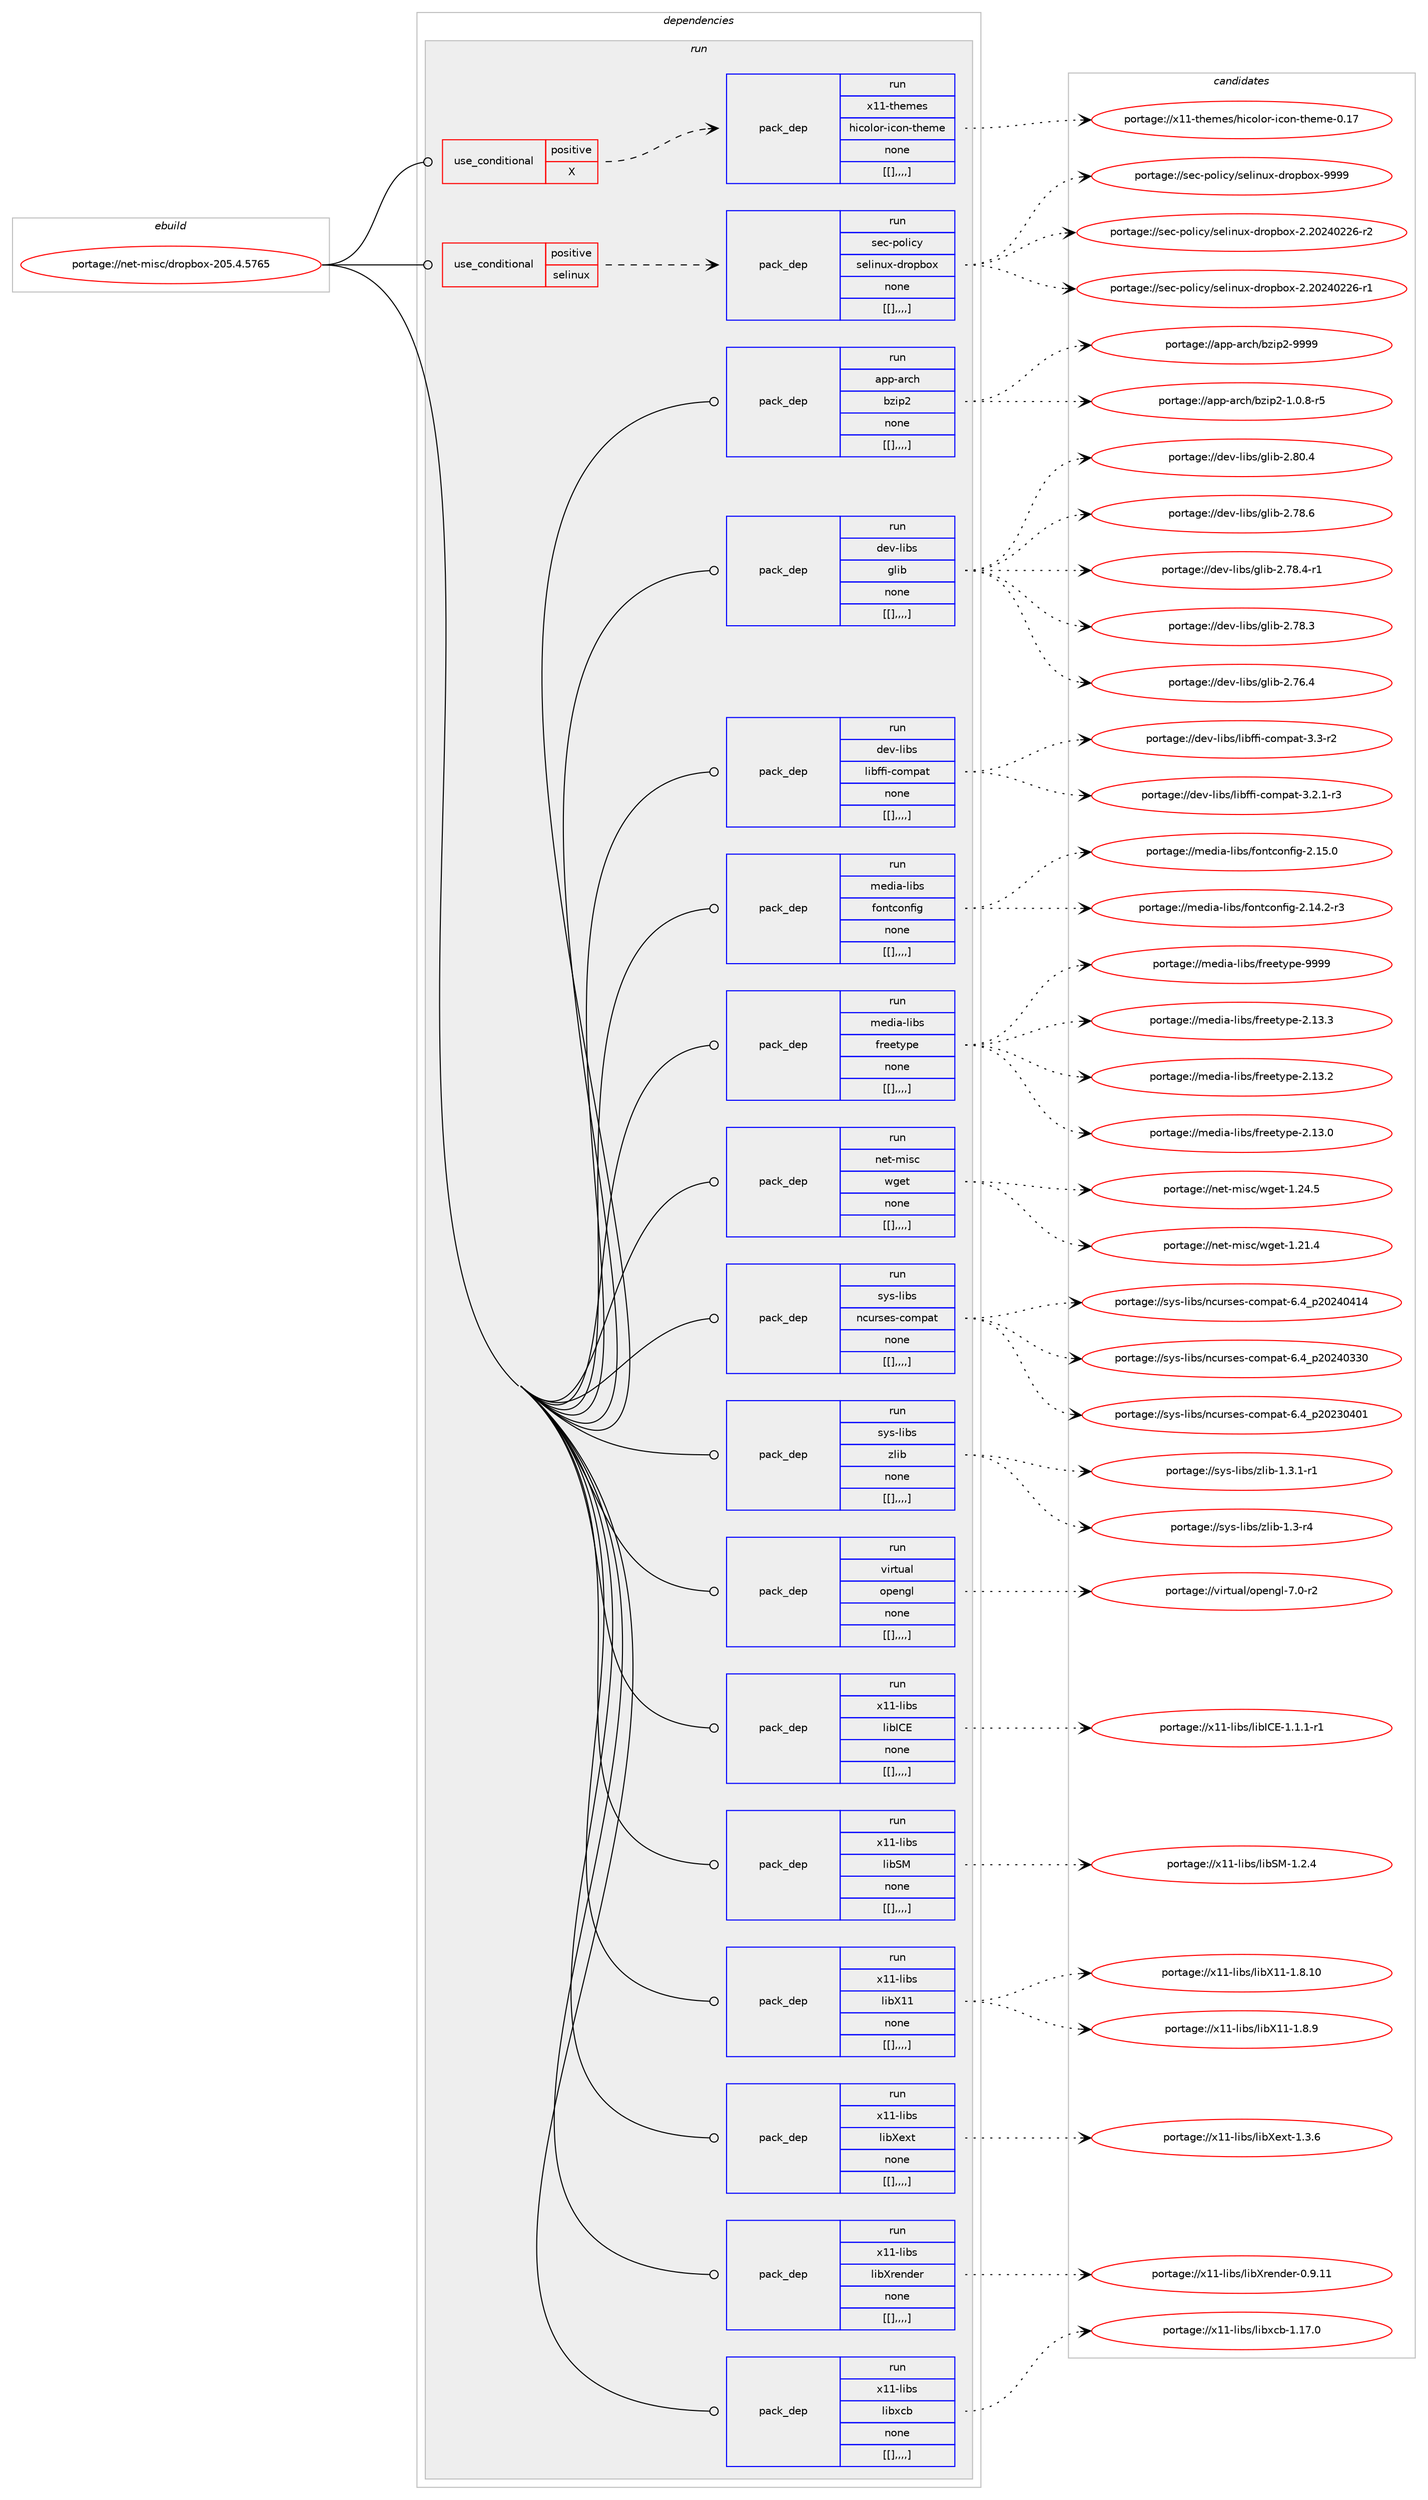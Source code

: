 digraph prolog {

# *************
# Graph options
# *************

newrank=true;
concentrate=true;
compound=true;
graph [rankdir=LR,fontname=Helvetica,fontsize=10,ranksep=1.5];#, ranksep=2.5, nodesep=0.2];
edge  [arrowhead=vee];
node  [fontname=Helvetica,fontsize=10];

# **********
# The ebuild
# **********

subgraph cluster_leftcol {
color=gray;
label=<<i>ebuild</i>>;
id [label="portage://net-misc/dropbox-205.4.5765", color=red, width=4, href="../net-misc/dropbox-205.4.5765.svg"];
}

# ****************
# The dependencies
# ****************

subgraph cluster_midcol {
color=gray;
label=<<i>dependencies</i>>;
subgraph cluster_compile {
fillcolor="#eeeeee";
style=filled;
label=<<i>compile</i>>;
}
subgraph cluster_compileandrun {
fillcolor="#eeeeee";
style=filled;
label=<<i>compile and run</i>>;
}
subgraph cluster_run {
fillcolor="#eeeeee";
style=filled;
label=<<i>run</i>>;
subgraph cond100925 {
dependency385737 [label=<<TABLE BORDER="0" CELLBORDER="1" CELLSPACING="0" CELLPADDING="4"><TR><TD ROWSPAN="3" CELLPADDING="10">use_conditional</TD></TR><TR><TD>positive</TD></TR><TR><TD>X</TD></TR></TABLE>>, shape=none, color=red];
subgraph pack281988 {
dependency385738 [label=<<TABLE BORDER="0" CELLBORDER="1" CELLSPACING="0" CELLPADDING="4" WIDTH="220"><TR><TD ROWSPAN="6" CELLPADDING="30">pack_dep</TD></TR><TR><TD WIDTH="110">run</TD></TR><TR><TD>x11-themes</TD></TR><TR><TD>hicolor-icon-theme</TD></TR><TR><TD>none</TD></TR><TR><TD>[[],,,,]</TD></TR></TABLE>>, shape=none, color=blue];
}
dependency385737:e -> dependency385738:w [weight=20,style="dashed",arrowhead="vee"];
}
id:e -> dependency385737:w [weight=20,style="solid",arrowhead="odot"];
subgraph cond100926 {
dependency385739 [label=<<TABLE BORDER="0" CELLBORDER="1" CELLSPACING="0" CELLPADDING="4"><TR><TD ROWSPAN="3" CELLPADDING="10">use_conditional</TD></TR><TR><TD>positive</TD></TR><TR><TD>selinux</TD></TR></TABLE>>, shape=none, color=red];
subgraph pack281989 {
dependency385740 [label=<<TABLE BORDER="0" CELLBORDER="1" CELLSPACING="0" CELLPADDING="4" WIDTH="220"><TR><TD ROWSPAN="6" CELLPADDING="30">pack_dep</TD></TR><TR><TD WIDTH="110">run</TD></TR><TR><TD>sec-policy</TD></TR><TR><TD>selinux-dropbox</TD></TR><TR><TD>none</TD></TR><TR><TD>[[],,,,]</TD></TR></TABLE>>, shape=none, color=blue];
}
dependency385739:e -> dependency385740:w [weight=20,style="dashed",arrowhead="vee"];
}
id:e -> dependency385739:w [weight=20,style="solid",arrowhead="odot"];
subgraph pack281990 {
dependency385741 [label=<<TABLE BORDER="0" CELLBORDER="1" CELLSPACING="0" CELLPADDING="4" WIDTH="220"><TR><TD ROWSPAN="6" CELLPADDING="30">pack_dep</TD></TR><TR><TD WIDTH="110">run</TD></TR><TR><TD>app-arch</TD></TR><TR><TD>bzip2</TD></TR><TR><TD>none</TD></TR><TR><TD>[[],,,,]</TD></TR></TABLE>>, shape=none, color=blue];
}
id:e -> dependency385741:w [weight=20,style="solid",arrowhead="odot"];
subgraph pack281991 {
dependency385742 [label=<<TABLE BORDER="0" CELLBORDER="1" CELLSPACING="0" CELLPADDING="4" WIDTH="220"><TR><TD ROWSPAN="6" CELLPADDING="30">pack_dep</TD></TR><TR><TD WIDTH="110">run</TD></TR><TR><TD>dev-libs</TD></TR><TR><TD>glib</TD></TR><TR><TD>none</TD></TR><TR><TD>[[],,,,]</TD></TR></TABLE>>, shape=none, color=blue];
}
id:e -> dependency385742:w [weight=20,style="solid",arrowhead="odot"];
subgraph pack281992 {
dependency385743 [label=<<TABLE BORDER="0" CELLBORDER="1" CELLSPACING="0" CELLPADDING="4" WIDTH="220"><TR><TD ROWSPAN="6" CELLPADDING="30">pack_dep</TD></TR><TR><TD WIDTH="110">run</TD></TR><TR><TD>dev-libs</TD></TR><TR><TD>libffi-compat</TD></TR><TR><TD>none</TD></TR><TR><TD>[[],,,,]</TD></TR></TABLE>>, shape=none, color=blue];
}
id:e -> dependency385743:w [weight=20,style="solid",arrowhead="odot"];
subgraph pack281993 {
dependency385744 [label=<<TABLE BORDER="0" CELLBORDER="1" CELLSPACING="0" CELLPADDING="4" WIDTH="220"><TR><TD ROWSPAN="6" CELLPADDING="30">pack_dep</TD></TR><TR><TD WIDTH="110">run</TD></TR><TR><TD>media-libs</TD></TR><TR><TD>fontconfig</TD></TR><TR><TD>none</TD></TR><TR><TD>[[],,,,]</TD></TR></TABLE>>, shape=none, color=blue];
}
id:e -> dependency385744:w [weight=20,style="solid",arrowhead="odot"];
subgraph pack281994 {
dependency385745 [label=<<TABLE BORDER="0" CELLBORDER="1" CELLSPACING="0" CELLPADDING="4" WIDTH="220"><TR><TD ROWSPAN="6" CELLPADDING="30">pack_dep</TD></TR><TR><TD WIDTH="110">run</TD></TR><TR><TD>media-libs</TD></TR><TR><TD>freetype</TD></TR><TR><TD>none</TD></TR><TR><TD>[[],,,,]</TD></TR></TABLE>>, shape=none, color=blue];
}
id:e -> dependency385745:w [weight=20,style="solid",arrowhead="odot"];
subgraph pack281995 {
dependency385746 [label=<<TABLE BORDER="0" CELLBORDER="1" CELLSPACING="0" CELLPADDING="4" WIDTH="220"><TR><TD ROWSPAN="6" CELLPADDING="30">pack_dep</TD></TR><TR><TD WIDTH="110">run</TD></TR><TR><TD>net-misc</TD></TR><TR><TD>wget</TD></TR><TR><TD>none</TD></TR><TR><TD>[[],,,,]</TD></TR></TABLE>>, shape=none, color=blue];
}
id:e -> dependency385746:w [weight=20,style="solid",arrowhead="odot"];
subgraph pack281996 {
dependency385747 [label=<<TABLE BORDER="0" CELLBORDER="1" CELLSPACING="0" CELLPADDING="4" WIDTH="220"><TR><TD ROWSPAN="6" CELLPADDING="30">pack_dep</TD></TR><TR><TD WIDTH="110">run</TD></TR><TR><TD>sys-libs</TD></TR><TR><TD>ncurses-compat</TD></TR><TR><TD>none</TD></TR><TR><TD>[[],,,,]</TD></TR></TABLE>>, shape=none, color=blue];
}
id:e -> dependency385747:w [weight=20,style="solid",arrowhead="odot"];
subgraph pack281997 {
dependency385748 [label=<<TABLE BORDER="0" CELLBORDER="1" CELLSPACING="0" CELLPADDING="4" WIDTH="220"><TR><TD ROWSPAN="6" CELLPADDING="30">pack_dep</TD></TR><TR><TD WIDTH="110">run</TD></TR><TR><TD>sys-libs</TD></TR><TR><TD>zlib</TD></TR><TR><TD>none</TD></TR><TR><TD>[[],,,,]</TD></TR></TABLE>>, shape=none, color=blue];
}
id:e -> dependency385748:w [weight=20,style="solid",arrowhead="odot"];
subgraph pack281998 {
dependency385749 [label=<<TABLE BORDER="0" CELLBORDER="1" CELLSPACING="0" CELLPADDING="4" WIDTH="220"><TR><TD ROWSPAN="6" CELLPADDING="30">pack_dep</TD></TR><TR><TD WIDTH="110">run</TD></TR><TR><TD>virtual</TD></TR><TR><TD>opengl</TD></TR><TR><TD>none</TD></TR><TR><TD>[[],,,,]</TD></TR></TABLE>>, shape=none, color=blue];
}
id:e -> dependency385749:w [weight=20,style="solid",arrowhead="odot"];
subgraph pack281999 {
dependency385750 [label=<<TABLE BORDER="0" CELLBORDER="1" CELLSPACING="0" CELLPADDING="4" WIDTH="220"><TR><TD ROWSPAN="6" CELLPADDING="30">pack_dep</TD></TR><TR><TD WIDTH="110">run</TD></TR><TR><TD>x11-libs</TD></TR><TR><TD>libICE</TD></TR><TR><TD>none</TD></TR><TR><TD>[[],,,,]</TD></TR></TABLE>>, shape=none, color=blue];
}
id:e -> dependency385750:w [weight=20,style="solid",arrowhead="odot"];
subgraph pack282000 {
dependency385751 [label=<<TABLE BORDER="0" CELLBORDER="1" CELLSPACING="0" CELLPADDING="4" WIDTH="220"><TR><TD ROWSPAN="6" CELLPADDING="30">pack_dep</TD></TR><TR><TD WIDTH="110">run</TD></TR><TR><TD>x11-libs</TD></TR><TR><TD>libSM</TD></TR><TR><TD>none</TD></TR><TR><TD>[[],,,,]</TD></TR></TABLE>>, shape=none, color=blue];
}
id:e -> dependency385751:w [weight=20,style="solid",arrowhead="odot"];
subgraph pack282001 {
dependency385752 [label=<<TABLE BORDER="0" CELLBORDER="1" CELLSPACING="0" CELLPADDING="4" WIDTH="220"><TR><TD ROWSPAN="6" CELLPADDING="30">pack_dep</TD></TR><TR><TD WIDTH="110">run</TD></TR><TR><TD>x11-libs</TD></TR><TR><TD>libX11</TD></TR><TR><TD>none</TD></TR><TR><TD>[[],,,,]</TD></TR></TABLE>>, shape=none, color=blue];
}
id:e -> dependency385752:w [weight=20,style="solid",arrowhead="odot"];
subgraph pack282002 {
dependency385753 [label=<<TABLE BORDER="0" CELLBORDER="1" CELLSPACING="0" CELLPADDING="4" WIDTH="220"><TR><TD ROWSPAN="6" CELLPADDING="30">pack_dep</TD></TR><TR><TD WIDTH="110">run</TD></TR><TR><TD>x11-libs</TD></TR><TR><TD>libXext</TD></TR><TR><TD>none</TD></TR><TR><TD>[[],,,,]</TD></TR></TABLE>>, shape=none, color=blue];
}
id:e -> dependency385753:w [weight=20,style="solid",arrowhead="odot"];
subgraph pack282003 {
dependency385754 [label=<<TABLE BORDER="0" CELLBORDER="1" CELLSPACING="0" CELLPADDING="4" WIDTH="220"><TR><TD ROWSPAN="6" CELLPADDING="30">pack_dep</TD></TR><TR><TD WIDTH="110">run</TD></TR><TR><TD>x11-libs</TD></TR><TR><TD>libXrender</TD></TR><TR><TD>none</TD></TR><TR><TD>[[],,,,]</TD></TR></TABLE>>, shape=none, color=blue];
}
id:e -> dependency385754:w [weight=20,style="solid",arrowhead="odot"];
subgraph pack282004 {
dependency385755 [label=<<TABLE BORDER="0" CELLBORDER="1" CELLSPACING="0" CELLPADDING="4" WIDTH="220"><TR><TD ROWSPAN="6" CELLPADDING="30">pack_dep</TD></TR><TR><TD WIDTH="110">run</TD></TR><TR><TD>x11-libs</TD></TR><TR><TD>libxcb</TD></TR><TR><TD>none</TD></TR><TR><TD>[[],,,,]</TD></TR></TABLE>>, shape=none, color=blue];
}
id:e -> dependency385755:w [weight=20,style="solid",arrowhead="odot"];
}
}

# **************
# The candidates
# **************

subgraph cluster_choices {
rank=same;
color=gray;
label=<<i>candidates</i>>;

subgraph choice281988 {
color=black;
nodesep=1;
choice12049494511610410110910111547104105991111081111144510599111110451161041011091014548464955 [label="portage://x11-themes/hicolor-icon-theme-0.17", color=red, width=4,href="../x11-themes/hicolor-icon-theme-0.17.svg"];
dependency385738:e -> choice12049494511610410110910111547104105991111081111144510599111110451161041011091014548464955:w [style=dotted,weight="100"];
}
subgraph choice281989 {
color=black;
nodesep=1;
choice1151019945112111108105991214711510110810511011712045100114111112981111204557575757 [label="portage://sec-policy/selinux-dropbox-9999", color=red, width=4,href="../sec-policy/selinux-dropbox-9999.svg"];
choice11510199451121111081059912147115101108105110117120451001141111129811112045504650485052485050544511450 [label="portage://sec-policy/selinux-dropbox-2.20240226-r2", color=red, width=4,href="../sec-policy/selinux-dropbox-2.20240226-r2.svg"];
choice11510199451121111081059912147115101108105110117120451001141111129811112045504650485052485050544511449 [label="portage://sec-policy/selinux-dropbox-2.20240226-r1", color=red, width=4,href="../sec-policy/selinux-dropbox-2.20240226-r1.svg"];
dependency385740:e -> choice1151019945112111108105991214711510110810511011712045100114111112981111204557575757:w [style=dotted,weight="100"];
dependency385740:e -> choice11510199451121111081059912147115101108105110117120451001141111129811112045504650485052485050544511450:w [style=dotted,weight="100"];
dependency385740:e -> choice11510199451121111081059912147115101108105110117120451001141111129811112045504650485052485050544511449:w [style=dotted,weight="100"];
}
subgraph choice281990 {
color=black;
nodesep=1;
choice971121124597114991044798122105112504557575757 [label="portage://app-arch/bzip2-9999", color=red, width=4,href="../app-arch/bzip2-9999.svg"];
choice971121124597114991044798122105112504549464846564511453 [label="portage://app-arch/bzip2-1.0.8-r5", color=red, width=4,href="../app-arch/bzip2-1.0.8-r5.svg"];
dependency385741:e -> choice971121124597114991044798122105112504557575757:w [style=dotted,weight="100"];
dependency385741:e -> choice971121124597114991044798122105112504549464846564511453:w [style=dotted,weight="100"];
}
subgraph choice281991 {
color=black;
nodesep=1;
choice1001011184510810598115471031081059845504656484652 [label="portage://dev-libs/glib-2.80.4", color=red, width=4,href="../dev-libs/glib-2.80.4.svg"];
choice1001011184510810598115471031081059845504655564654 [label="portage://dev-libs/glib-2.78.6", color=red, width=4,href="../dev-libs/glib-2.78.6.svg"];
choice10010111845108105981154710310810598455046555646524511449 [label="portage://dev-libs/glib-2.78.4-r1", color=red, width=4,href="../dev-libs/glib-2.78.4-r1.svg"];
choice1001011184510810598115471031081059845504655564651 [label="portage://dev-libs/glib-2.78.3", color=red, width=4,href="../dev-libs/glib-2.78.3.svg"];
choice1001011184510810598115471031081059845504655544652 [label="portage://dev-libs/glib-2.76.4", color=red, width=4,href="../dev-libs/glib-2.76.4.svg"];
dependency385742:e -> choice1001011184510810598115471031081059845504656484652:w [style=dotted,weight="100"];
dependency385742:e -> choice1001011184510810598115471031081059845504655564654:w [style=dotted,weight="100"];
dependency385742:e -> choice10010111845108105981154710310810598455046555646524511449:w [style=dotted,weight="100"];
dependency385742:e -> choice1001011184510810598115471031081059845504655564651:w [style=dotted,weight="100"];
dependency385742:e -> choice1001011184510810598115471031081059845504655544652:w [style=dotted,weight="100"];
}
subgraph choice281992 {
color=black;
nodesep=1;
choice10010111845108105981154710810598102102105459911110911297116455146514511450 [label="portage://dev-libs/libffi-compat-3.3-r2", color=red, width=4,href="../dev-libs/libffi-compat-3.3-r2.svg"];
choice100101118451081059811547108105981021021054599111109112971164551465046494511451 [label="portage://dev-libs/libffi-compat-3.2.1-r3", color=red, width=4,href="../dev-libs/libffi-compat-3.2.1-r3.svg"];
dependency385743:e -> choice10010111845108105981154710810598102102105459911110911297116455146514511450:w [style=dotted,weight="100"];
dependency385743:e -> choice100101118451081059811547108105981021021054599111109112971164551465046494511451:w [style=dotted,weight="100"];
}
subgraph choice281993 {
color=black;
nodesep=1;
choice109101100105974510810598115471021111101169911111010210510345504649534648 [label="portage://media-libs/fontconfig-2.15.0", color=red, width=4,href="../media-libs/fontconfig-2.15.0.svg"];
choice1091011001059745108105981154710211111011699111110102105103455046495246504511451 [label="portage://media-libs/fontconfig-2.14.2-r3", color=red, width=4,href="../media-libs/fontconfig-2.14.2-r3.svg"];
dependency385744:e -> choice109101100105974510810598115471021111101169911111010210510345504649534648:w [style=dotted,weight="100"];
dependency385744:e -> choice1091011001059745108105981154710211111011699111110102105103455046495246504511451:w [style=dotted,weight="100"];
}
subgraph choice281994 {
color=black;
nodesep=1;
choice109101100105974510810598115471021141011011161211121014557575757 [label="portage://media-libs/freetype-9999", color=red, width=4,href="../media-libs/freetype-9999.svg"];
choice1091011001059745108105981154710211410110111612111210145504649514651 [label="portage://media-libs/freetype-2.13.3", color=red, width=4,href="../media-libs/freetype-2.13.3.svg"];
choice1091011001059745108105981154710211410110111612111210145504649514650 [label="portage://media-libs/freetype-2.13.2", color=red, width=4,href="../media-libs/freetype-2.13.2.svg"];
choice1091011001059745108105981154710211410110111612111210145504649514648 [label="portage://media-libs/freetype-2.13.0", color=red, width=4,href="../media-libs/freetype-2.13.0.svg"];
dependency385745:e -> choice109101100105974510810598115471021141011011161211121014557575757:w [style=dotted,weight="100"];
dependency385745:e -> choice1091011001059745108105981154710211410110111612111210145504649514651:w [style=dotted,weight="100"];
dependency385745:e -> choice1091011001059745108105981154710211410110111612111210145504649514650:w [style=dotted,weight="100"];
dependency385745:e -> choice1091011001059745108105981154710211410110111612111210145504649514648:w [style=dotted,weight="100"];
}
subgraph choice281995 {
color=black;
nodesep=1;
choice11010111645109105115994711910310111645494650524653 [label="portage://net-misc/wget-1.24.5", color=red, width=4,href="../net-misc/wget-1.24.5.svg"];
choice11010111645109105115994711910310111645494650494652 [label="portage://net-misc/wget-1.21.4", color=red, width=4,href="../net-misc/wget-1.21.4.svg"];
dependency385746:e -> choice11010111645109105115994711910310111645494650524653:w [style=dotted,weight="100"];
dependency385746:e -> choice11010111645109105115994711910310111645494650494652:w [style=dotted,weight="100"];
}
subgraph choice281996 {
color=black;
nodesep=1;
choice1151211154510810598115471109911711411510111545991111091129711645544652951125048505248524952 [label="portage://sys-libs/ncurses-compat-6.4_p20240414", color=red, width=4,href="../sys-libs/ncurses-compat-6.4_p20240414.svg"];
choice1151211154510810598115471109911711411510111545991111091129711645544652951125048505248515148 [label="portage://sys-libs/ncurses-compat-6.4_p20240330", color=red, width=4,href="../sys-libs/ncurses-compat-6.4_p20240330.svg"];
choice1151211154510810598115471109911711411510111545991111091129711645544652951125048505148524849 [label="portage://sys-libs/ncurses-compat-6.4_p20230401", color=red, width=4,href="../sys-libs/ncurses-compat-6.4_p20230401.svg"];
dependency385747:e -> choice1151211154510810598115471109911711411510111545991111091129711645544652951125048505248524952:w [style=dotted,weight="100"];
dependency385747:e -> choice1151211154510810598115471109911711411510111545991111091129711645544652951125048505248515148:w [style=dotted,weight="100"];
dependency385747:e -> choice1151211154510810598115471109911711411510111545991111091129711645544652951125048505148524849:w [style=dotted,weight="100"];
}
subgraph choice281997 {
color=black;
nodesep=1;
choice115121115451081059811547122108105984549465146494511449 [label="portage://sys-libs/zlib-1.3.1-r1", color=red, width=4,href="../sys-libs/zlib-1.3.1-r1.svg"];
choice11512111545108105981154712210810598454946514511452 [label="portage://sys-libs/zlib-1.3-r4", color=red, width=4,href="../sys-libs/zlib-1.3-r4.svg"];
dependency385748:e -> choice115121115451081059811547122108105984549465146494511449:w [style=dotted,weight="100"];
dependency385748:e -> choice11512111545108105981154712210810598454946514511452:w [style=dotted,weight="100"];
}
subgraph choice281998 {
color=black;
nodesep=1;
choice1181051141161179710847111112101110103108455546484511450 [label="portage://virtual/opengl-7.0-r2", color=red, width=4,href="../virtual/opengl-7.0-r2.svg"];
dependency385749:e -> choice1181051141161179710847111112101110103108455546484511450:w [style=dotted,weight="100"];
}
subgraph choice281999 {
color=black;
nodesep=1;
choice1204949451081059811547108105987367694549464946494511449 [label="portage://x11-libs/libICE-1.1.1-r1", color=red, width=4,href="../x11-libs/libICE-1.1.1-r1.svg"];
dependency385750:e -> choice1204949451081059811547108105987367694549464946494511449:w [style=dotted,weight="100"];
}
subgraph choice282000 {
color=black;
nodesep=1;
choice1204949451081059811547108105988377454946504652 [label="portage://x11-libs/libSM-1.2.4", color=red, width=4,href="../x11-libs/libSM-1.2.4.svg"];
dependency385751:e -> choice1204949451081059811547108105988377454946504652:w [style=dotted,weight="100"];
}
subgraph choice282001 {
color=black;
nodesep=1;
choice12049494510810598115471081059888494945494656464948 [label="portage://x11-libs/libX11-1.8.10", color=red, width=4,href="../x11-libs/libX11-1.8.10.svg"];
choice120494945108105981154710810598884949454946564657 [label="portage://x11-libs/libX11-1.8.9", color=red, width=4,href="../x11-libs/libX11-1.8.9.svg"];
dependency385752:e -> choice12049494510810598115471081059888494945494656464948:w [style=dotted,weight="100"];
dependency385752:e -> choice120494945108105981154710810598884949454946564657:w [style=dotted,weight="100"];
}
subgraph choice282002 {
color=black;
nodesep=1;
choice12049494510810598115471081059888101120116454946514654 [label="portage://x11-libs/libXext-1.3.6", color=red, width=4,href="../x11-libs/libXext-1.3.6.svg"];
dependency385753:e -> choice12049494510810598115471081059888101120116454946514654:w [style=dotted,weight="100"];
}
subgraph choice282003 {
color=black;
nodesep=1;
choice1204949451081059811547108105988811410111010010111445484657464949 [label="portage://x11-libs/libXrender-0.9.11", color=red, width=4,href="../x11-libs/libXrender-0.9.11.svg"];
dependency385754:e -> choice1204949451081059811547108105988811410111010010111445484657464949:w [style=dotted,weight="100"];
}
subgraph choice282004 {
color=black;
nodesep=1;
choice120494945108105981154710810598120999845494649554648 [label="portage://x11-libs/libxcb-1.17.0", color=red, width=4,href="../x11-libs/libxcb-1.17.0.svg"];
dependency385755:e -> choice120494945108105981154710810598120999845494649554648:w [style=dotted,weight="100"];
}
}

}
